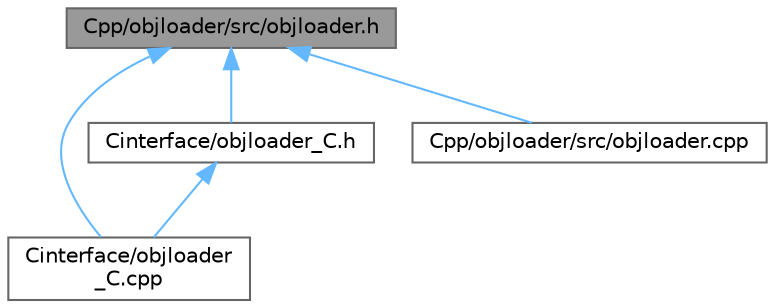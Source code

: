digraph "Cpp/objloader/src/objloader.h"
{
 // LATEX_PDF_SIZE
  bgcolor="transparent";
  edge [fontname=Helvetica,fontsize=10,labelfontname=Helvetica,labelfontsize=10];
  node [fontname=Helvetica,fontsize=10,shape=box,height=0.2,width=0.4];
  Node1 [label="Cpp/objloader/src/objloader.h",height=0.2,width=0.4,color="gray40", fillcolor="grey60", style="filled", fontcolor="black",tooltip="Contains definitions for the Geometry namespace."];
  Node1 -> Node2 [dir="back",color="steelblue1",style="solid"];
  Node2 [label="Cinterface/objloader\l_C.cpp",height=0.2,width=0.4,color="grey40", fillcolor="white", style="filled",URL="$a00416.html",tooltip=" "];
  Node1 -> Node3 [dir="back",color="steelblue1",style="solid"];
  Node3 [label="Cinterface/objloader_C.h",height=0.2,width=0.4,color="grey40", fillcolor="white", style="filled",URL="$a00419.html",tooltip="Header file for functions related to loading/storing an OBJ file (a mesh)"];
  Node3 -> Node2 [dir="back",color="steelblue1",style="solid"];
  Node1 -> Node4 [dir="back",color="steelblue1",style="solid"];
  Node4 [label="Cpp/objloader/src/objloader.cpp",height=0.2,width=0.4,color="grey40", fillcolor="white", style="filled",URL="$a00188.html",tooltip="Contains implementation for the Geometry namespace."];
}
